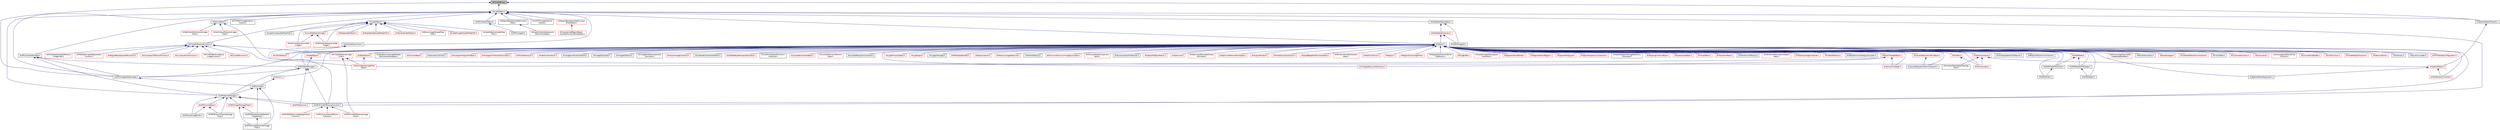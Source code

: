 digraph "itkTimeStamp.h"
{
 // LATEX_PDF_SIZE
  edge [fontname="Helvetica",fontsize="10",labelfontname="Helvetica",labelfontsize="10"];
  node [fontname="Helvetica",fontsize="10",shape=record];
  Node1 [label="itkTimeStamp.h",height=0.2,width=0.4,color="black", fillcolor="grey75", style="filled", fontcolor="black",tooltip=" "];
  Node1 -> Node2 [dir="back",color="midnightblue",fontsize="10",style="solid",fontname="Helvetica"];
  Node2 [label="itkGPUImageDataManager.h",height=0.2,width=0.4,color="black", fillcolor="white", style="filled",URL="$itkGPUImageDataManager_8h.html",tooltip=" "];
  Node2 -> Node3 [dir="back",color="midnightblue",fontsize="10",style="solid",fontname="Helvetica"];
  Node3 [label="itkGPUImage.h",height=0.2,width=0.4,color="black", fillcolor="white", style="filled",URL="$itkGPUImage_8h.html",tooltip=" "];
  Node3 -> Node4 [dir="back",color="midnightblue",fontsize="10",style="solid",fontname="Helvetica"];
  Node4 [label="itkGPUDiscreteGaussianImage\lFilter.h",height=0.2,width=0.4,color="black", fillcolor="white", style="filled",URL="$itkGPUDiscreteGaussianImageFilter_8h.html",tooltip=" "];
  Node3 -> Node5 [dir="back",color="midnightblue",fontsize="10",style="solid",fontname="Helvetica"];
  Node5 [label="itkGPUKernelManager.h",height=0.2,width=0.4,color="black", fillcolor="white", style="filled",URL="$itkGPUKernelManager_8h.html",tooltip=" "];
  Node5 -> Node6 [dir="back",color="midnightblue",fontsize="10",style="solid",fontname="Helvetica"];
  Node6 [label="itkGPUBinaryThresholdImage\lFilter.h",height=0.2,width=0.4,color="black", fillcolor="white", style="filled",URL="$itkGPUBinaryThresholdImageFilter_8h.html",tooltip=" "];
  Node5 -> Node7 [dir="back",color="midnightblue",fontsize="10",style="solid",fontname="Helvetica"];
  Node7 [label="itkGPUCastImageFilter.h",height=0.2,width=0.4,color="black", fillcolor="white", style="filled",URL="$itkGPUCastImageFilter_8h.html",tooltip=" "];
  Node5 -> Node8 [dir="back",color="midnightblue",fontsize="10",style="solid",fontname="Helvetica"];
  Node8 [label="itkGPUFiniteDifferenceFunction.h",height=0.2,width=0.4,color="black", fillcolor="white", style="filled",URL="$itkGPUFiniteDifferenceFunction_8h.html",tooltip=" "];
  Node8 -> Node9 [dir="back",color="midnightblue",fontsize="10",style="solid",fontname="Helvetica"];
  Node9 [label="itkGPUAnisotropicDiffusion\lFunction.h",height=0.2,width=0.4,color="red", fillcolor="white", style="filled",URL="$itkGPUAnisotropicDiffusionFunction_8h.html",tooltip=" "];
  Node8 -> Node14 [dir="back",color="midnightblue",fontsize="10",style="solid",fontname="Helvetica"];
  Node14 [label="itkGPUFiniteDifferenceImage\lFilter.h",height=0.2,width=0.4,color="red", fillcolor="white", style="filled",URL="$itkGPUFiniteDifferenceImageFilter_8h.html",tooltip=" "];
  Node8 -> Node19 [dir="back",color="midnightblue",fontsize="10",style="solid",fontname="Helvetica"];
  Node19 [label="itkGPUPDEDeformableRegistration\lFunction.h",height=0.2,width=0.4,color="red", fillcolor="white", style="filled",URL="$itkGPUPDEDeformableRegistrationFunction_8h.html",tooltip=" "];
  Node5 -> Node21 [dir="back",color="midnightblue",fontsize="10",style="solid",fontname="Helvetica"];
  Node21 [label="itkGPUFunctorBase.h",height=0.2,width=0.4,color="red", fillcolor="white", style="filled",URL="$itkGPUFunctorBase_8h.html",tooltip=" "];
  Node21 -> Node6 [dir="back",color="midnightblue",fontsize="10",style="solid",fontname="Helvetica"];
  Node21 -> Node7 [dir="back",color="midnightblue",fontsize="10",style="solid",fontname="Helvetica"];
  Node5 -> Node23 [dir="back",color="midnightblue",fontsize="10",style="solid",fontname="Helvetica"];
  Node23 [label="itkGPUImageToImageFilter.h",height=0.2,width=0.4,color="red", fillcolor="white", style="filled",URL="$itkGPUImageToImageFilter_8h.html",tooltip=" "];
  Node23 -> Node4 [dir="back",color="midnightblue",fontsize="10",style="solid",fontname="Helvetica"];
  Node23 -> Node27 [dir="back",color="midnightblue",fontsize="10",style="solid",fontname="Helvetica"];
  Node27 [label="itkGPUNeighborhoodOperator\lImageFilter.h",height=0.2,width=0.4,color="black", fillcolor="white", style="filled",URL="$itkGPUNeighborhoodOperatorImageFilter_8h.html",tooltip=" "];
  Node27 -> Node4 [dir="back",color="midnightblue",fontsize="10",style="solid",fontname="Helvetica"];
  Node5 -> Node28 [dir="back",color="midnightblue",fontsize="10",style="solid",fontname="Helvetica"];
  Node28 [label="itkGPUReduction.h",height=0.2,width=0.4,color="red", fillcolor="white", style="filled",URL="$itkGPUReduction_8h.html",tooltip=" "];
  Node3 -> Node27 [dir="back",color="midnightblue",fontsize="10",style="solid",fontname="Helvetica"];
  Node1 -> Node29 [dir="back",color="midnightblue",fontsize="10",style="solid",fontname="Helvetica"];
  Node29 [label="itkLightObject.h",height=0.2,width=0.4,color="black", fillcolor="white", style="filled",URL="$itkLightObject_8h.html",tooltip=" "];
  Node29 -> Node30 [dir="back",color="midnightblue",fontsize="10",style="solid",fontname="Helvetica"];
  Node30 [label="itkCellInterfaceVisitor.h",height=0.2,width=0.4,color="black", fillcolor="white", style="filled",URL="$itkCellInterfaceVisitor_8h.html",tooltip=" "];
  Node30 -> Node31 [dir="back",color="midnightblue",fontsize="10",style="solid",fontname="Helvetica"];
  Node31 [label="itkCellInterface.h",height=0.2,width=0.4,color="red", fillcolor="white", style="filled",URL="$itkCellInterface_8h.html",tooltip=" "];
  Node30 -> Node112 [dir="back",color="midnightblue",fontsize="10",style="solid",fontname="Helvetica"];
  Node112 [label="itkSimplexMeshAdaptTopology\lFilter.h",height=0.2,width=0.4,color="black", fillcolor="white", style="filled",URL="$itkSimplexMeshAdaptTopologyFilter_8h.html",tooltip=" "];
  Node29 -> Node168 [dir="back",color="midnightblue",fontsize="10",style="solid",fontname="Helvetica"];
  Node168 [label="itkFFTWFFTImageFilterInit\lFactory.h",height=0.2,width=0.4,color="black", fillcolor="white", style="filled",URL="$itkFFTWFFTImageFilterInitFactory_8h.html",tooltip=" "];
  Node29 -> Node169 [dir="back",color="midnightblue",fontsize="10",style="solid",fontname="Helvetica"];
  Node169 [label="itkFiniteDifferenceFunction.h",height=0.2,width=0.4,color="black", fillcolor="white", style="filled",URL="$itkFiniteDifferenceFunction_8h.html",tooltip=" "];
  Node169 -> Node170 [dir="back",color="midnightblue",fontsize="10",style="solid",fontname="Helvetica"];
  Node170 [label="itkAnisotropicDiffusionFunction.h",height=0.2,width=0.4,color="red", fillcolor="white", style="filled",URL="$itkAnisotropicDiffusionFunction_8h.html",tooltip=" "];
  Node169 -> Node182 [dir="back",color="midnightblue",fontsize="10",style="solid",fontname="Helvetica"];
  Node182 [label="itkCurvatureFlowFunction.h",height=0.2,width=0.4,color="red", fillcolor="white", style="filled",URL="$itkCurvatureFlowFunction_8h.html",tooltip=" "];
  Node169 -> Node189 [dir="back",color="midnightblue",fontsize="10",style="solid",fontname="Helvetica"];
  Node189 [label="itkFiniteDifferenceImage\lFilter.h",height=0.2,width=0.4,color="red", fillcolor="white", style="filled",URL="$itkFiniteDifferenceImageFilter_8h.html",tooltip=" "];
  Node189 -> Node14 [dir="back",color="midnightblue",fontsize="10",style="solid",fontname="Helvetica"];
  Node189 -> Node205 [dir="back",color="midnightblue",fontsize="10",style="solid",fontname="Helvetica"];
  Node205 [label="itkNarrowBandImageFilter\lBase.h",height=0.2,width=0.4,color="red", fillcolor="white", style="filled",URL="$itkNarrowBandImageFilterBase_8h.html",tooltip=" "];
  Node169 -> Node223 [dir="back",color="midnightblue",fontsize="10",style="solid",fontname="Helvetica"];
  Node223 [label="itkFiniteDifferenceSparse\lImageFunction.h",height=0.2,width=0.4,color="red", fillcolor="white", style="filled",URL="$itkFiniteDifferenceSparseImageFunction_8h.html",tooltip=" "];
  Node169 -> Node8 [dir="back",color="midnightblue",fontsize="10",style="solid",fontname="Helvetica"];
  Node169 -> Node226 [dir="back",color="midnightblue",fontsize="10",style="solid",fontname="Helvetica"];
  Node226 [label="itkLevelSetFunction.h",height=0.2,width=0.4,color="red", fillcolor="white", style="filled",URL="$itkLevelSetFunction_8h.html",tooltip=" "];
  Node169 -> Node238 [dir="back",color="midnightblue",fontsize="10",style="solid",fontname="Helvetica"];
  Node238 [label="itkMultiphaseFiniteDifference\lImageFilter.h",height=0.2,width=0.4,color="red", fillcolor="white", style="filled",URL="$itkMultiphaseFiniteDifferenceImageFilter_8h.html",tooltip=" "];
  Node169 -> Node241 [dir="back",color="midnightblue",fontsize="10",style="solid",fontname="Helvetica"];
  Node241 [label="itkPDEDeformableRegistration\lFunction.h",height=0.2,width=0.4,color="red", fillcolor="white", style="filled",URL="$itkPDEDeformableRegistrationFunction_8h.html",tooltip=" "];
  Node169 -> Node248 [dir="back",color="midnightblue",fontsize="10",style="solid",fontname="Helvetica"];
  Node248 [label="itkRegionBasedLevelSetFunction.h",height=0.2,width=0.4,color="red", fillcolor="white", style="filled",URL="$itkRegionBasedLevelSetFunction_8h.html",tooltip=" "];
  Node29 -> Node251 [dir="back",color="midnightblue",fontsize="10",style="solid",fontname="Helvetica"];
  Node251 [label="itkGPUContextManager.h",height=0.2,width=0.4,color="black", fillcolor="white", style="filled",URL="$itkGPUContextManager_8h.html",tooltip=" "];
  Node251 -> Node252 [dir="back",color="midnightblue",fontsize="10",style="solid",fontname="Helvetica"];
  Node252 [label="itkGPUDataManager.h",height=0.2,width=0.4,color="black", fillcolor="white", style="filled",URL="$itkGPUDataManager_8h.html",tooltip=" "];
  Node252 -> Node8 [dir="back",color="midnightblue",fontsize="10",style="solid",fontname="Helvetica"];
  Node252 -> Node2 [dir="back",color="midnightblue",fontsize="10",style="solid",fontname="Helvetica"];
  Node252 -> Node5 [dir="back",color="midnightblue",fontsize="10",style="solid",fontname="Helvetica"];
  Node252 -> Node28 [dir="back",color="midnightblue",fontsize="10",style="solid",fontname="Helvetica"];
  Node251 -> Node2 [dir="back",color="midnightblue",fontsize="10",style="solid",fontname="Helvetica"];
  Node251 -> Node5 [dir="back",color="midnightblue",fontsize="10",style="solid",fontname="Helvetica"];
  Node29 -> Node8 [dir="back",color="midnightblue",fontsize="10",style="solid",fontname="Helvetica"];
  Node29 -> Node2 [dir="back",color="midnightblue",fontsize="10",style="solid",fontname="Helvetica"];
  Node29 -> Node5 [dir="back",color="midnightblue",fontsize="10",style="solid",fontname="Helvetica"];
  Node29 -> Node253 [dir="back",color="midnightblue",fontsize="10",style="solid",fontname="Helvetica"];
  Node253 [label="itkLabelObject.h",height=0.2,width=0.4,color="black", fillcolor="white", style="filled",URL="$itkLabelObject_8h.html",tooltip=" "];
  Node253 -> Node254 [dir="back",color="midnightblue",fontsize="10",style="solid",fontname="Helvetica"];
  Node254 [label="itkAttributeLabelObject.h",height=0.2,width=0.4,color="red", fillcolor="white", style="filled",URL="$itkAttributeLabelObject_8h.html",tooltip=" "];
  Node253 -> Node269 [dir="back",color="midnightblue",fontsize="10",style="solid",fontname="Helvetica"];
  Node269 [label="itkBinaryImageToLabelMap\lFilter.h",height=0.2,width=0.4,color="red", fillcolor="white", style="filled",URL="$itkBinaryImageToLabelMapFilter_8h.html",tooltip=" "];
  Node253 -> Node276 [dir="back",color="midnightblue",fontsize="10",style="solid",fontname="Helvetica"];
  Node276 [label="itkLabelImageToLabelMapFilter.h",height=0.2,width=0.4,color="red", fillcolor="white", style="filled",URL="$itkLabelImageToLabelMapFilter_8h.html",tooltip=" "];
  Node253 -> Node263 [dir="back",color="midnightblue",fontsize="10",style="solid",fontname="Helvetica"];
  Node263 [label="itkLabelSelectionLabelMap\lFilter.h",height=0.2,width=0.4,color="red", fillcolor="white", style="filled",URL="$itkLabelSelectionLabelMapFilter_8h.html",tooltip=" "];
  Node253 -> Node266 [dir="back",color="midnightblue",fontsize="10",style="solid",fontname="Helvetica"];
  Node266 [label="itkLabelUniqueLabelMapFilter.h",height=0.2,width=0.4,color="black", fillcolor="white", style="filled",URL="$itkLabelUniqueLabelMapFilter_8h.html",tooltip=" "];
  Node253 -> Node289 [dir="back",color="midnightblue",fontsize="10",style="solid",fontname="Helvetica"];
  Node289 [label="itkLevelSetSparseImage.h",height=0.2,width=0.4,color="red", fillcolor="white", style="filled",URL="$itkLevelSetSparseImage_8h.html",tooltip=" "];
  Node289 -> Node290 [dir="back",color="midnightblue",fontsize="10",style="solid",fontname="Helvetica"];
  Node290 [label="itkMalcolmSparseLevelSet\lImage.h",height=0.2,width=0.4,color="red", fillcolor="white", style="filled",URL="$itkMalcolmSparseLevelSetImage_8h.html",tooltip=" "];
  Node289 -> Node293 [dir="back",color="midnightblue",fontsize="10",style="solid",fontname="Helvetica"];
  Node293 [label="itkWhitakerSparseLevelSet\lImage.h",height=0.2,width=0.4,color="red", fillcolor="white", style="filled",URL="$itkWhitakerSparseLevelSetImage_8h.html",tooltip=" "];
  Node253 -> Node290 [dir="back",color="midnightblue",fontsize="10",style="solid",fontname="Helvetica"];
  Node253 -> Node295 [dir="back",color="midnightblue",fontsize="10",style="solid",fontname="Helvetica"];
  Node295 [label="itkShapeLabelObject.h",height=0.2,width=0.4,color="red", fillcolor="white", style="filled",URL="$itkShapeLabelObject_8h.html",tooltip=" "];
  Node253 -> Node301 [dir="back",color="midnightblue",fontsize="10",style="solid",fontname="Helvetica"];
  Node301 [label="itkShapeRelabelLabelMapFilter.h",height=0.2,width=0.4,color="red", fillcolor="white", style="filled",URL="$itkShapeRelabelLabelMapFilter_8h.html",tooltip=" "];
  Node253 -> Node293 [dir="back",color="midnightblue",fontsize="10",style="solid",fontname="Helvetica"];
  Node29 -> Node302 [dir="back",color="midnightblue",fontsize="10",style="solid",fontname="Helvetica"];
  Node302 [label="itkMRCHeaderObject.h",height=0.2,width=0.4,color="black", fillcolor="white", style="filled",URL="$itkMRCHeaderObject_8h.html",tooltip=" "];
  Node302 -> Node303 [dir="back",color="midnightblue",fontsize="10",style="solid",fontname="Helvetica"];
  Node303 [label="itkMRCImageIO.h",height=0.2,width=0.4,color="black", fillcolor="white", style="filled",URL="$itkMRCImageIO_8h.html",tooltip=" "];
  Node29 -> Node304 [dir="back",color="midnightblue",fontsize="10",style="solid",fontname="Helvetica"];
  Node304 [label="itkMetaDataObjectBase.h",height=0.2,width=0.4,color="black", fillcolor="white", style="filled",URL="$itkMetaDataObjectBase_8h.html",tooltip=" "];
  Node304 -> Node305 [dir="back",color="midnightblue",fontsize="10",style="solid",fontname="Helvetica"];
  Node305 [label="itkHDF5ImageIO.h",height=0.2,width=0.4,color="black", fillcolor="white", style="filled",URL="$itkHDF5ImageIO_8h.html",tooltip=" "];
  Node304 -> Node306 [dir="back",color="midnightblue",fontsize="10",style="solid",fontname="Helvetica"];
  Node306 [label="itkMetaDataDictionary.h",height=0.2,width=0.4,color="red", fillcolor="white", style="filled",URL="$itkMetaDataDictionary_8h.html",tooltip=" "];
  Node306 -> Node305 [dir="back",color="midnightblue",fontsize="10",style="solid",fontname="Helvetica"];
  Node306 -> Node310 [dir="back",color="midnightblue",fontsize="10",style="solid",fontname="Helvetica"];
  Node310 [label="itkObject.h",height=0.2,width=0.4,color="black", fillcolor="white", style="filled",URL="$itkObject_8h.html",tooltip=" "];
  Node310 -> Node311 [dir="back",color="midnightblue",fontsize="10",style="solid",fontname="Helvetica"];
  Node311 [label="itkArchetypeSeriesFileNames.h",height=0.2,width=0.4,color="black", fillcolor="white", style="filled",URL="$itkArchetypeSeriesFileNames_8h.html",tooltip=" "];
  Node310 -> Node312 [dir="back",color="midnightblue",fontsize="10",style="solid",fontname="Helvetica"];
  Node312 [label="itkBSplineTransformInitializer.h",height=0.2,width=0.4,color="black", fillcolor="white", style="filled",URL="$itkBSplineTransformInitializer_8h.html",tooltip=" "];
  Node310 -> Node313 [dir="back",color="midnightblue",fontsize="10",style="solid",fontname="Helvetica"];
  Node313 [label="itkBinaryImageToLevelSet\lImageAdaptorBase.h",height=0.2,width=0.4,color="red", fillcolor="white", style="filled",URL="$itkBinaryImageToLevelSetImageAdaptorBase_8h.html",tooltip=" "];
  Node310 -> Node314 [dir="back",color="midnightblue",fontsize="10",style="solid",fontname="Helvetica"];
  Node314 [label="itkBuildInformation.h",height=0.2,width=0.4,color="black", fillcolor="white", style="filled",URL="$itkBuildInformation_8h.html",tooltip=" "];
  Node310 -> Node315 [dir="back",color="midnightblue",fontsize="10",style="solid",fontname="Helvetica"];
  Node315 [label="itkByteSwapper.h",height=0.2,width=0.4,color="red", fillcolor="white", style="filled",URL="$itkByteSwapper_8h.html",tooltip=" "];
  Node310 -> Node31 [dir="back",color="midnightblue",fontsize="10",style="solid",fontname="Helvetica"];
  Node310 -> Node317 [dir="back",color="midnightblue",fontsize="10",style="solid",fontname="Helvetica"];
  Node317 [label="itkCenteredTransformInitializer.h",height=0.2,width=0.4,color="red", fillcolor="white", style="filled",URL="$itkCenteredTransformInitializer_8h.html",tooltip=" "];
  Node310 -> Node319 [dir="back",color="midnightblue",fontsize="10",style="solid",fontname="Helvetica"];
  Node319 [label="itkColorTable.h",height=0.2,width=0.4,color="black", fillcolor="white", style="filled",URL="$itkColorTable_8h.html",tooltip=" "];
  Node310 -> Node320 [dir="back",color="midnightblue",fontsize="10",style="solid",fontname="Helvetica"];
  Node320 [label="itkColormapFunction.h",height=0.2,width=0.4,color="red", fillcolor="white", style="filled",URL="$itkColormapFunction_8h.html",tooltip=" "];
  Node310 -> Node337 [dir="back",color="midnightblue",fontsize="10",style="solid",fontname="Helvetica"];
  Node337 [label="itkCommand.h",height=0.2,width=0.4,color="red", fillcolor="white", style="filled",URL="$itkCommand_8h.html",tooltip=" "];
  Node310 -> Node407 [dir="back",color="midnightblue",fontsize="10",style="solid",fontname="Helvetica"];
  Node407 [label="itkConvergenceMonitoring\lFunction.h",height=0.2,width=0.4,color="red", fillcolor="white", style="filled",URL="$itkConvergenceMonitoringFunction_8h.html",tooltip=" "];
  Node310 -> Node418 [dir="back",color="midnightblue",fontsize="10",style="solid",fontname="Helvetica"];
  Node418 [label="itkConvertPixelBuffer.h",height=0.2,width=0.4,color="red", fillcolor="white", style="filled",URL="$itkConvertPixelBuffer_8h.html",tooltip=" "];
  Node310 -> Node421 [dir="back",color="midnightblue",fontsize="10",style="solid",fontname="Helvetica"];
  Node421 [label="itkCostFunction.h",height=0.2,width=0.4,color="red", fillcolor="white", style="filled",URL="$itkCostFunction_8h.html",tooltip=" "];
  Node310 -> Node456 [dir="back",color="midnightblue",fontsize="10",style="solid",fontname="Helvetica"];
  Node456 [label="itkCreateObjectFunction.h",height=0.2,width=0.4,color="red", fillcolor="white", style="filled",URL="$itkCreateObjectFunction_8h.html",tooltip=" "];
  Node310 -> Node504 [dir="back",color="midnightblue",fontsize="10",style="solid",fontname="Helvetica"];
  Node504 [label="itkDOMNode.h",height=0.2,width=0.4,color="red", fillcolor="white", style="filled",URL="$itkDOMNode_8h.html",tooltip=" "];
  Node504 -> Node505 [dir="back",color="midnightblue",fontsize="10",style="solid",fontname="Helvetica"];
  Node505 [label="itkDOMNodeXMLReader.h",height=0.2,width=0.4,color="black", fillcolor="white", style="filled",URL="$itkDOMNodeXMLReader_8h.html",tooltip=" "];
  Node505 -> Node506 [dir="back",color="midnightblue",fontsize="10",style="solid",fontname="Helvetica"];
  Node506 [label="itkDOMReader.h",height=0.2,width=0.4,color="black", fillcolor="white", style="filled",URL="$itkDOMReader_8h.html",tooltip=" "];
  Node504 -> Node507 [dir="back",color="midnightblue",fontsize="10",style="solid",fontname="Helvetica"];
  Node507 [label="itkDOMNodeXMLWriter.h",height=0.2,width=0.4,color="black", fillcolor="white", style="filled",URL="$itkDOMNodeXMLWriter_8h.html",tooltip=" "];
  Node507 -> Node508 [dir="back",color="midnightblue",fontsize="10",style="solid",fontname="Helvetica"];
  Node508 [label="itkDOMWriter.h",height=0.2,width=0.4,color="black", fillcolor="white", style="filled",URL="$itkDOMWriter_8h.html",tooltip=" "];
  Node310 -> Node505 [dir="back",color="midnightblue",fontsize="10",style="solid",fontname="Helvetica"];
  Node310 -> Node507 [dir="back",color="midnightblue",fontsize="10",style="solid",fontname="Helvetica"];
  Node310 -> Node506 [dir="back",color="midnightblue",fontsize="10",style="solid",fontname="Helvetica"];
  Node310 -> Node508 [dir="back",color="midnightblue",fontsize="10",style="solid",fontname="Helvetica"];
  Node310 -> Node510 [dir="back",color="midnightblue",fontsize="10",style="solid",fontname="Helvetica"];
  Node510 [label="itkDataObject.h",height=0.2,width=0.4,color="red", fillcolor="white", style="filled",URL="$itkDataObject_8h.html",tooltip=" "];
  Node510 -> Node252 [dir="back",color="midnightblue",fontsize="10",style="solid",fontname="Helvetica"];
  Node310 -> Node1311 [dir="back",color="midnightblue",fontsize="10",style="solid",fontname="Helvetica"];
  Node1311 [label="itkDecisionRule.h",height=0.2,width=0.4,color="red", fillcolor="white", style="filled",URL="$itkDecisionRule_8h.html",tooltip=" "];
  Node310 -> Node1532 [dir="back",color="midnightblue",fontsize="10",style="solid",fontname="Helvetica"];
  Node1532 [label="itkDirectory.h",height=0.2,width=0.4,color="black", fillcolor="white", style="filled",URL="$itkDirectory_8h.html",tooltip=" "];
  Node310 -> Node1221 [dir="back",color="midnightblue",fontsize="10",style="solid",fontname="Helvetica"];
  Node1221 [label="itkDomainThreader.h",height=0.2,width=0.4,color="red", fillcolor="white", style="filled",URL="$itkDomainThreader_8h.html",tooltip=" "];
  Node310 -> Node1316 [dir="back",color="midnightblue",fontsize="10",style="solid",fontname="Helvetica"];
  Node1316 [label="itkDynamicLoader.h",height=0.2,width=0.4,color="black", fillcolor="white", style="filled",URL="$itkDynamicLoader_8h.html",tooltip=" "];
  Node310 -> Node1533 [dir="back",color="midnightblue",fontsize="10",style="solid",fontname="Helvetica"];
  Node1533 [label="itkFFTWGlobalConfiguration.h",height=0.2,width=0.4,color="red", fillcolor="white", style="filled",URL="$itkFFTWGlobalConfiguration_8h.html",tooltip=" "];
  Node310 -> Node95 [dir="back",color="midnightblue",fontsize="10",style="solid",fontname="Helvetica"];
  Node95 [label="itkFastMarchingImageToNode\lPairContainerAdaptor.h",height=0.2,width=0.4,color="black", fillcolor="white", style="filled",URL="$itkFastMarchingImageToNodePairContainerAdaptor_8h.html",tooltip=" "];
  Node310 -> Node1319 [dir="back",color="midnightblue",fontsize="10",style="solid",fontname="Helvetica"];
  Node1319 [label="itkFunctionBase.h",height=0.2,width=0.4,color="red", fillcolor="white", style="filled",URL="$itkFunctionBase_8h.html",tooltip=" "];
  Node310 -> Node252 [dir="back",color="midnightblue",fontsize="10",style="solid",fontname="Helvetica"];
  Node310 -> Node2 [dir="back",color="midnightblue",fontsize="10",style="solid",fontname="Helvetica"];
  Node310 -> Node28 [dir="back",color="midnightblue",fontsize="10",style="solid",fontname="Helvetica"];
  Node310 -> Node1536 [dir="back",color="midnightblue",fontsize="10",style="solid",fontname="Helvetica"];
  Node1536 [label="itkGeometryUtilities.h",height=0.2,width=0.4,color="black", fillcolor="white", style="filled",URL="$itkGeometryUtilities_8h.html",tooltip=" "];
  Node310 -> Node1365 [dir="back",color="midnightblue",fontsize="10",style="solid",fontname="Helvetica"];
  Node1365 [label="itkHistogramAlgorithmBase.h",height=0.2,width=0.4,color="red", fillcolor="white", style="filled",URL="$itkHistogramAlgorithmBase_8h.html",tooltip=" "];
  Node310 -> Node1207 [dir="back",color="midnightblue",fontsize="10",style="solid",fontname="Helvetica"];
  Node1207 [label="itkHistogramThresholdCalculator.h",height=0.2,width=0.4,color="red", fillcolor="white", style="filled",URL="$itkHistogramThresholdCalculator_8h.html",tooltip=" "];
  Node310 -> Node1537 [dir="back",color="midnightblue",fontsize="10",style="solid",fontname="Helvetica"];
  Node1537 [label="itkIPLFileNameList.h",height=0.2,width=0.4,color="red", fillcolor="white", style="filled",URL="$itkIPLFileNameList_8h.html",tooltip=" "];
  Node310 -> Node1479 [dir="back",color="midnightblue",fontsize="10",style="solid",fontname="Helvetica"];
  Node1479 [label="itkIdentityTransform.h",height=0.2,width=0.4,color="red", fillcolor="white", style="filled",URL="$itkIdentityTransform_8h.html",tooltip=" "];
  Node310 -> Node1538 [dir="back",color="midnightblue",fontsize="10",style="solid",fontname="Helvetica"];
  Node1538 [label="itkImageContainerInterface.h",height=0.2,width=0.4,color="black", fillcolor="white", style="filled",URL="$itkImageContainerInterface_8h.html",tooltip=" "];
  Node310 -> Node891 [dir="back",color="midnightblue",fontsize="10",style="solid",fontname="Helvetica"];
  Node891 [label="itkImageDuplicator.h",height=0.2,width=0.4,color="black", fillcolor="white", style="filled",URL="$itkImageDuplicator_8h.html",tooltip=" "];
  Node310 -> Node1373 [dir="back",color="midnightblue",fontsize="10",style="solid",fontname="Helvetica"];
  Node1373 [label="itkImageIOFactory.h",height=0.2,width=0.4,color="black", fillcolor="white", style="filled",URL="$itkImageIOFactory_8h.html",tooltip=" "];
  Node310 -> Node732 [dir="back",color="midnightblue",fontsize="10",style="solid",fontname="Helvetica"];
  Node732 [label="itkImagePCADecomposition\lCalculator.h",height=0.2,width=0.4,color="black", fillcolor="white", style="filled",URL="$itkImagePCADecompositionCalculator_8h.html",tooltip=" "];
  Node310 -> Node1403 [dir="back",color="midnightblue",fontsize="10",style="solid",fontname="Helvetica"];
  Node1403 [label="itkImportImageContainer.h",height=0.2,width=0.4,color="red", fillcolor="white", style="filled",URL="$itkImportImageContainer_8h.html",tooltip=" "];
  Node310 -> Node1539 [dir="back",color="midnightblue",fontsize="10",style="solid",fontname="Helvetica"];
  Node1539 [label="itkIndexedContainerInterface.h",height=0.2,width=0.4,color="black", fillcolor="white", style="filled",URL="$itkIndexedContainerInterface_8h.html",tooltip=" "];
  Node310 -> Node1296 [dir="back",color="midnightblue",fontsize="10",style="solid",fontname="Helvetica"];
  Node1296 [label="itkKdTree.h",height=0.2,width=0.4,color="red", fillcolor="white", style="filled",URL="$itkKdTree_8h.html",tooltip=" "];
  Node1296 -> Node1294 [dir="back",color="midnightblue",fontsize="10",style="solid",fontname="Helvetica"];
  Node1294 [label="itkPointsLocator.h",height=0.2,width=0.4,color="red", fillcolor="white", style="filled",URL="$itkPointsLocator_8h.html",tooltip=" "];
  Node310 -> Node1308 [dir="back",color="midnightblue",fontsize="10",style="solid",fontname="Helvetica"];
  Node1308 [label="itkKdTreeBasedKmeansEstimator.h",height=0.2,width=0.4,color="red", fillcolor="white", style="filled",URL="$itkKdTreeBasedKmeansEstimator_8h.html",tooltip=" "];
  Node310 -> Node77 [dir="back",color="midnightblue",fontsize="10",style="solid",fontname="Helvetica"];
  Node77 [label="itkLandmarkBasedTransform\lInitializer.h",height=0.2,width=0.4,color="black", fillcolor="white", style="filled",URL="$itkLandmarkBasedTransformInitializer_8h.html",tooltip=" "];
  Node310 -> Node743 [dir="back",color="midnightblue",fontsize="10",style="solid",fontname="Helvetica"];
  Node743 [label="itkLevelSetContainerBase.h",height=0.2,width=0.4,color="red", fillcolor="white", style="filled",URL="$itkLevelSetContainerBase_8h.html",tooltip=" "];
  Node310 -> Node1540 [dir="back",color="midnightblue",fontsize="10",style="solid",fontname="Helvetica"];
  Node1540 [label="itkLevelSetDomainPartition\lBase.h",height=0.2,width=0.4,color="red", fillcolor="white", style="filled",URL="$itkLevelSetDomainPartitionBase_8h.html",tooltip=" "];
  Node310 -> Node1405 [dir="back",color="midnightblue",fontsize="10",style="solid",fontname="Helvetica"];
  Node1405 [label="itkLevelSetEquationContainer.h",height=0.2,width=0.4,color="black", fillcolor="white", style="filled",URL="$itkLevelSetEquationContainer_8h.html",tooltip=" "];
  Node310 -> Node1329 [dir="back",color="midnightblue",fontsize="10",style="solid",fontname="Helvetica"];
  Node1329 [label="itkLevelSetEquationTermBase.h",height=0.2,width=0.4,color="red", fillcolor="white", style="filled",URL="$itkLevelSetEquationTermBase_8h.html",tooltip=" "];
  Node1329 -> Node1335 [dir="back",color="midnightblue",fontsize="10",style="solid",fontname="Helvetica"];
  Node1335 [label="itkLevelSetEquationTermContainer.h",height=0.2,width=0.4,color="black", fillcolor="white", style="filled",URL="$itkLevelSetEquationTermContainer_8h.html",tooltip=" "];
  Node310 -> Node1335 [dir="back",color="midnightblue",fontsize="10",style="solid",fontname="Helvetica"];
  Node310 -> Node1407 [dir="back",color="midnightblue",fontsize="10",style="solid",fontname="Helvetica"];
  Node1407 [label="itkLightProcessObject.h",height=0.2,width=0.4,color="red", fillcolor="white", style="filled",URL="$itkLightProcessObject_8h.html",tooltip=" "];
  Node310 -> Node1423 [dir="back",color="midnightblue",fontsize="10",style="solid",fontname="Helvetica"];
  Node1423 [label="itkLogOutput.h",height=0.2,width=0.4,color="red", fillcolor="white", style="filled",URL="$itkLogOutput_8h.html",tooltip=" "];
  Node310 -> Node1429 [dir="back",color="midnightblue",fontsize="10",style="solid",fontname="Helvetica"];
  Node1429 [label="itkLoggerManager.h",height=0.2,width=0.4,color="black", fillcolor="white", style="filled",URL="$itkLoggerManager_8h.html",tooltip=" "];
  Node310 -> Node1125 [dir="back",color="midnightblue",fontsize="10",style="solid",fontname="Helvetica"];
  Node1125 [label="itkMRASlabIdentifier.h",height=0.2,width=0.4,color="red", fillcolor="white", style="filled",URL="$itkMRASlabIdentifier_8h.html",tooltip=" "];
  Node310 -> Node1432 [dir="back",color="midnightblue",fontsize="10",style="solid",fontname="Helvetica"];
  Node1432 [label="itkMapContainer.h",height=0.2,width=0.4,color="red", fillcolor="white", style="filled",URL="$itkMapContainer_8h.html",tooltip=" "];
  Node310 -> Node1435 [dir="back",color="midnightblue",fontsize="10",style="solid",fontname="Helvetica"];
  Node1435 [label="itkMemoryUsageObserver.h",height=0.2,width=0.4,color="red", fillcolor="white", style="filled",URL="$itkMemoryUsageObserver_8h.html",tooltip=" "];
  Node310 -> Node141 [dir="back",color="midnightblue",fontsize="10",style="solid",fontname="Helvetica"];
  Node141 [label="itkMeshIOFactory.h",height=0.2,width=0.4,color="black", fillcolor="white", style="filled",URL="$itkMeshIOFactory_8h.html",tooltip=" "];
  Node310 -> Node46 [dir="back",color="midnightblue",fontsize="10",style="solid",fontname="Helvetica"];
  Node46 [label="itkMetaSceneConverter.h",height=0.2,width=0.4,color="red", fillcolor="white", style="filled",URL="$itkMetaSceneConverter_8h.html",tooltip=" "];
  Node310 -> Node1442 [dir="back",color="midnightblue",fontsize="10",style="solid",fontname="Helvetica"];
  Node1442 [label="itkMinimumMaximumImageCalculator.h",height=0.2,width=0.4,color="red", fillcolor="white", style="filled",URL="$itkMinimumMaximumImageCalculator_8h.html",tooltip=" "];
  Node310 -> Node1348 [dir="back",color="midnightblue",fontsize="10",style="solid",fontname="Helvetica"];
  Node1348 [label="itkMixtureModelComponent\lBase.h",height=0.2,width=0.4,color="red", fillcolor="white", style="filled",URL="$itkMixtureModelComponentBase_8h.html",tooltip=" "];
  Node310 -> Node1220 [dir="back",color="midnightblue",fontsize="10",style="solid",fontname="Helvetica"];
  Node1220 [label="itkMultiThreaderBase.h",height=0.2,width=0.4,color="red", fillcolor="white", style="filled",URL="$itkMultiThreaderBase_8h.html",tooltip=" "];
  Node1220 -> Node1221 [dir="back",color="midnightblue",fontsize="10",style="solid",fontname="Helvetica"];
  Node1220 -> Node205 [dir="back",color="midnightblue",fontsize="10",style="solid",fontname="Helvetica"];
  Node1220 -> Node1236 [dir="back",color="midnightblue",fontsize="10",style="solid",fontname="Helvetica"];
  Node1236 [label="itkThreadedDomainPartitioner.h",height=0.2,width=0.4,color="red", fillcolor="white", style="filled",URL="$itkThreadedDomainPartitioner_8h.html",tooltip=" "];
  Node310 -> Node1445 [dir="back",color="midnightblue",fontsize="10",style="solid",fontname="Helvetica"];
  Node1445 [label="itkNumericSeriesFileNames.h",height=0.2,width=0.4,color="black", fillcolor="white", style="filled",URL="$itkNumericSeriesFileNames_8h.html",tooltip=" "];
  Node310 -> Node1446 [dir="back",color="midnightblue",fontsize="10",style="solid",fontname="Helvetica"];
  Node1446 [label="itkObjectStore.h",height=0.2,width=0.4,color="red", fillcolor="white", style="filled",URL="$itkObjectStore_8h.html",tooltip=" "];
  Node1446 -> Node205 [dir="back",color="midnightblue",fontsize="10",style="solid",fontname="Helvetica"];
  Node310 -> Node121 [dir="back",color="midnightblue",fontsize="10",style="solid",fontname="Helvetica"];
  Node121 [label="itkObjectToObjectMetric.h",height=0.2,width=0.4,color="red", fillcolor="white", style="filled",URL="$itkObjectToObjectMetric_8h.html",tooltip=" "];
  Node310 -> Node1447 [dir="back",color="midnightblue",fontsize="10",style="solid",fontname="Helvetica"];
  Node1447 [label="itkOptimizer.h",height=0.2,width=0.4,color="red", fillcolor="white", style="filled",URL="$itkOptimizer_8h.html",tooltip=" "];
  Node310 -> Node1449 [dir="back",color="midnightblue",fontsize="10",style="solid",fontname="Helvetica"];
  Node1449 [label="itkOptimizerParameterScales\lEstimator.h",height=0.2,width=0.4,color="red", fillcolor="white", style="filled",URL="$itkOptimizerParameterScalesEstimator_8h.html",tooltip=" "];
  Node310 -> Node1542 [dir="back",color="midnightblue",fontsize="10",style="solid",fontname="Helvetica"];
  Node1542 [label="itkOptimizerParametersHelper.h",height=0.2,width=0.4,color="red", fillcolor="white", style="filled",URL="$itkOptimizerParametersHelper_8h.html",tooltip=" "];
  Node310 -> Node1544 [dir="back",color="midnightblue",fontsize="10",style="solid",fontname="Helvetica"];
  Node1544 [label="itkOutputWindow.h",height=0.2,width=0.4,color="red", fillcolor="white", style="filled",URL="$itkOutputWindow_8h.html",tooltip=" "];
  Node310 -> Node1294 [dir="back",color="midnightblue",fontsize="10",style="solid",fontname="Helvetica"];
  Node310 -> Node1450 [dir="back",color="midnightblue",fontsize="10",style="solid",fontname="Helvetica"];
  Node1450 [label="itkProbabilityDistribution.h",height=0.2,width=0.4,color="red", fillcolor="white", style="filled",URL="$itkProbabilityDistribution_8h.html",tooltip=" "];
  Node310 -> Node1454 [dir="back",color="midnightblue",fontsize="10",style="solid",fontname="Helvetica"];
  Node1454 [label="itkQuadEdgeMeshFunctionBase.h",height=0.2,width=0.4,color="red", fillcolor="white", style="filled",URL="$itkQuadEdgeMeshFunctionBase_8h.html",tooltip=" "];
  Node310 -> Node1545 [dir="back",color="midnightblue",fontsize="10",style="solid",fontname="Helvetica"];
  Node1545 [label="itkRandomVariateGenerator\lBase.h",height=0.2,width=0.4,color="red", fillcolor="white", style="filled",URL="$itkRandomVariateGeneratorBase_8h.html",tooltip=" "];
  Node310 -> Node1464 [dir="back",color="midnightblue",fontsize="10",style="solid",fontname="Helvetica"];
  Node1464 [label="itkRealTimeClock.h",height=0.2,width=0.4,color="red", fillcolor="white", style="filled",URL="$itkRealTimeClock_8h.html",tooltip=" "];
  Node310 -> Node1546 [dir="back",color="midnightblue",fontsize="10",style="solid",fontname="Helvetica"];
  Node1546 [label="itkRegion.h",height=0.2,width=0.4,color="red", fillcolor="white", style="filled",URL="$itkRegion_8h.html",tooltip=" "];
  Node310 -> Node1081 [dir="back",color="midnightblue",fontsize="10",style="solid",fontname="Helvetica"];
  Node1081 [label="itkRegionGrowImageFilter.h",height=0.2,width=0.4,color="red", fillcolor="white", style="filled",URL="$itkRegionGrowImageFilter_8h.html",tooltip=" "];
  Node310 -> Node1466 [dir="back",color="midnightblue",fontsize="10",style="solid",fontname="Helvetica"];
  Node1466 [label="itkRegularExpressionSeries\lFileNames.h",height=0.2,width=0.4,color="black", fillcolor="white", style="filled",URL="$itkRegularExpressionSeriesFileNames_8h.html",tooltip=" "];
  Node310 -> Node1467 [dir="back",color="midnightblue",fontsize="10",style="solid",fontname="Helvetica"];
  Node1467 [label="itkRingBuffer.h",height=0.2,width=0.4,color="red", fillcolor="white", style="filled",URL="$itkRingBuffer_8h.html",tooltip=" "];
  Node310 -> Node738 [dir="back",color="midnightblue",fontsize="10",style="solid",fontname="Helvetica"];
  Node738 [label="itkScalarImageToHistogram\lGenerator.h",height=0.2,width=0.4,color="red", fillcolor="white", style="filled",URL="$itkScalarImageToHistogramGenerator_8h.html",tooltip=" "];
  Node310 -> Node1468 [dir="back",color="midnightblue",fontsize="10",style="solid",fontname="Helvetica"];
  Node1468 [label="itkSegmentationBorder.h",height=0.2,width=0.4,color="red", fillcolor="white", style="filled",URL="$itkSegmentationBorder_8h.html",tooltip=" "];
  Node310 -> Node1471 [dir="back",color="midnightblue",fontsize="10",style="solid",fontname="Helvetica"];
  Node1471 [label="itkSegmentationRegion.h",height=0.2,width=0.4,color="red", fillcolor="white", style="filled",URL="$itkSegmentationRegion_8h.html",tooltip=" "];
  Node310 -> Node1472 [dir="back",color="midnightblue",fontsize="10",style="solid",fontname="Helvetica"];
  Node1472 [label="itkSparseFieldLayer.h",height=0.2,width=0.4,color="red", fillcolor="white", style="filled",URL="$itkSparseFieldLayer_8h.html",tooltip=" "];
  Node310 -> Node1473 [dir="back",color="midnightblue",fontsize="10",style="solid",fontname="Helvetica"];
  Node1473 [label="itkSparseFrequencyContainer2.h",height=0.2,width=0.4,color="red", fillcolor="white", style="filled",URL="$itkSparseFrequencyContainer2_8h.html",tooltip=" "];
  Node310 -> Node1273 [dir="back",color="midnightblue",fontsize="10",style="solid",fontname="Helvetica"];
  Node1273 [label="itkSpatialObjectDuplicator.h",height=0.2,width=0.4,color="black", fillcolor="white", style="filled",URL="$itkSpatialObjectDuplicator_8h.html",tooltip=" "];
  Node310 -> Node1292 [dir="back",color="midnightblue",fontsize="10",style="solid",fontname="Helvetica"];
  Node1292 [label="itkSpatialObjectToImageStatistics\lCalculator.h",height=0.2,width=0.4,color="black", fillcolor="white", style="filled",URL="$itkSpatialObjectToImageStatisticsCalculator_8h.html",tooltip=" "];
  Node310 -> Node1528 [dir="back",color="midnightblue",fontsize="10",style="solid",fontname="Helvetica"];
  Node1528 [label="itkStoppingCriterionBase.h",height=0.2,width=0.4,color="red", fillcolor="white", style="filled",URL="$itkStoppingCriterionBase_8h.html",tooltip=" "];
  Node310 -> Node1301 [dir="back",color="midnightblue",fontsize="10",style="solid",fontname="Helvetica"];
  Node1301 [label="itkSubsamplerBase.h",height=0.2,width=0.4,color="red", fillcolor="white", style="filled",URL="$itkSubsamplerBase_8h.html",tooltip=" "];
  Node310 -> Node1476 [dir="back",color="midnightblue",fontsize="10",style="solid",fontname="Helvetica"];
  Node1476 [label="itkThreadPool.h",height=0.2,width=0.4,color="red", fillcolor="white", style="filled",URL="$itkThreadPool_8h.html",tooltip=" "];
  Node310 -> Node1236 [dir="back",color="midnightblue",fontsize="10",style="solid",fontname="Helvetica"];
  Node310 -> Node1477 [dir="back",color="midnightblue",fontsize="10",style="solid",fontname="Helvetica"];
  Node1477 [label="itkTransformBase.h",height=0.2,width=0.4,color="red", fillcolor="white", style="filled",URL="$itkTransformBase_8h.html",tooltip=" "];
  Node310 -> Node1419 [dir="back",color="midnightblue",fontsize="10",style="solid",fontname="Helvetica"];
  Node1419 [label="itkTransformIOFactory.h",height=0.2,width=0.4,color="black", fillcolor="white", style="filled",URL="$itkTransformIOFactory_8h.html",tooltip=" "];
  Node310 -> Node1518 [dir="back",color="midnightblue",fontsize="10",style="solid",fontname="Helvetica"];
  Node1518 [label="itkTransformParametersAdaptor\lBase.h",height=0.2,width=0.4,color="red", fillcolor="white", style="filled",URL="$itkTransformParametersAdaptorBase_8h.html",tooltip=" "];
  Node310 -> Node1519 [dir="back",color="midnightblue",fontsize="10",style="solid",fontname="Helvetica"];
  Node1519 [label="itkValarrayImageContainer.h",height=0.2,width=0.4,color="red", fillcolor="white", style="filled",URL="$itkValarrayImageContainer_8h.html",tooltip=" "];
  Node310 -> Node1521 [dir="back",color="midnightblue",fontsize="10",style="solid",fontname="Helvetica"];
  Node1521 [label="itkVectorContainer.h",height=0.2,width=0.4,color="red", fillcolor="white", style="filled",URL="$itkVectorContainer_8h.html",tooltip=" "];
  Node1521 -> Node1294 [dir="back",color="midnightblue",fontsize="10",style="solid",fontname="Helvetica"];
  Node1521 -> Node112 [dir="back",color="midnightblue",fontsize="10",style="solid",fontname="Helvetica"];
  Node1521 -> Node1244 [dir="back",color="midnightblue",fontsize="10",style="solid",fontname="Helvetica"];
  Node1244 [label="itkSpatialObject.h",height=0.2,width=0.4,color="red", fillcolor="white", style="filled",URL="$itkSpatialObject_8h.html",tooltip=" "];
  Node1244 -> Node46 [dir="back",color="midnightblue",fontsize="10",style="solid",fontname="Helvetica"];
  Node1244 -> Node1273 [dir="back",color="midnightblue",fontsize="10",style="solid",fontname="Helvetica"];
  Node310 -> Node1525 [dir="back",color="midnightblue",fontsize="10",style="solid",fontname="Helvetica"];
  Node1525 [label="itkVersion.h",height=0.2,width=0.4,color="red", fillcolor="white", style="filled",URL="$itkVersion_8h.html",tooltip=" "];
  Node1525 -> Node3 [dir="back",color="midnightblue",fontsize="10",style="solid",fontname="Helvetica"];
  Node310 -> Node1395 [dir="back",color="midnightblue",fontsize="10",style="solid",fontname="Helvetica"];
  Node1395 [label="itkVideoIOFactory.h",height=0.2,width=0.4,color="red", fillcolor="white", style="filled",URL="$itkVideoIOFactory_8h.html",tooltip=" "];
  Node310 -> Node667 [dir="back",color="midnightblue",fontsize="10",style="solid",fontname="Helvetica"];
  Node667 [label="itkWarpHarmonicEnergyCalculator.h",height=0.2,width=0.4,color="black", fillcolor="white", style="filled",URL="$itkWarpHarmonicEnergyCalculator_8h.html",tooltip=" "];
  Node29 -> Node1443 [dir="back",color="midnightblue",fontsize="10",style="solid",fontname="Helvetica"];
  Node1443 [label="itkNarrowBand.h",height=0.2,width=0.4,color="black", fillcolor="white", style="filled",URL="$itkNarrowBand_8h.html",tooltip=" "];
  Node1443 -> Node767 [dir="back",color="midnightblue",fontsize="10",style="solid",fontname="Helvetica"];
  Node767 [label="itkFastChamferDistanceImage\lFilter.h",height=0.2,width=0.4,color="red", fillcolor="white", style="filled",URL="$itkFastChamferDistanceImageFilter_8h.html",tooltip=" "];
  Node1443 -> Node646 [dir="back",color="midnightblue",fontsize="10",style="solid",fontname="Helvetica"];
  Node646 [label="itkIsoContourDistanceImage\lFilter.h",height=0.2,width=0.4,color="red", fillcolor="white", style="filled",URL="$itkIsoContourDistanceImageFilter_8h.html",tooltip=" "];
  Node1443 -> Node205 [dir="back",color="midnightblue",fontsize="10",style="solid",fontname="Helvetica"];
  Node29 -> Node310 [dir="back",color="midnightblue",fontsize="10",style="solid",fontname="Helvetica"];
  Node29 -> Node745 [dir="back",color="midnightblue",fontsize="10",style="solid",fontname="Helvetica"];
  Node745 [label="itkRegionBasedLevelSetFunction\lData.h",height=0.2,width=0.4,color="black", fillcolor="white", style="filled",URL="$itkRegionBasedLevelSetFunctionData_8h.html",tooltip=" "];
  Node745 -> Node746 [dir="back",color="midnightblue",fontsize="10",style="solid",fontname="Helvetica"];
  Node746 [label="itkScalarChanAndVeseLevel\lSetFunctionData.h",height=0.2,width=0.4,color="red", fillcolor="white", style="filled",URL="$itkScalarChanAndVeseLevelSetFunctionData_8h.html",tooltip=" "];
  Node29 -> Node747 [dir="back",color="midnightblue",fontsize="10",style="solid",fontname="Helvetica"];
  Node747 [label="itkRegionBasedLevelSetFunction\lSharedData.h",height=0.2,width=0.4,color="red", fillcolor="white", style="filled",URL="$itkRegionBasedLevelSetFunctionSharedData_8h.html",tooltip=" "];
  Node747 -> Node748 [dir="back",color="midnightblue",fontsize="10",style="solid",fontname="Helvetica"];
  Node748 [label="itkConstrainedRegionBased\lLevelSetFunctionSharedData.h",height=0.2,width=0.4,color="red", fillcolor="white", style="filled",URL="$itkConstrainedRegionBasedLevelSetFunctionSharedData_8h.html",tooltip=" "];
  Node29 -> Node1474 [dir="back",color="midnightblue",fontsize="10",style="solid",fontname="Helvetica"];
  Node1474 [label="itkSpatialObjectProperty.h",height=0.2,width=0.4,color="black", fillcolor="white", style="filled",URL="$itkSpatialObjectProperty_8h.html",tooltip=" "];
  Node1474 -> Node1244 [dir="back",color="midnightblue",fontsize="10",style="solid",fontname="Helvetica"];
  Node29 -> Node1558 [dir="back",color="midnightblue",fontsize="10",style="solid",fontname="Helvetica"];
  Node1558 [label="itkVnlFFTImageFilterInit\lFactory.h",height=0.2,width=0.4,color="black", fillcolor="white", style="filled",URL="$itkVnlFFTImageFilterInitFactory_8h.html",tooltip=" "];
  Node1 -> Node1474 [dir="back",color="midnightblue",fontsize="10",style="solid",fontname="Helvetica"];
}

